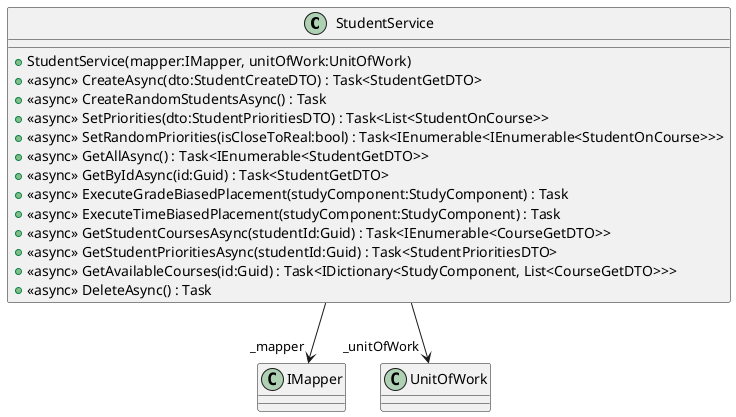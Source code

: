 @startuml
class StudentService {
    + StudentService(mapper:IMapper, unitOfWork:UnitOfWork)
    + <<async>> CreateAsync(dto:StudentCreateDTO) : Task<StudentGetDTO>
    + <<async>> CreateRandomStudentsAsync() : Task
    + <<async>> SetPriorities(dto:StudentPrioritiesDTO) : Task<List<StudentOnCourse>>
    + <<async>> SetRandomPriorities(isCloseToReal:bool) : Task<IEnumerable<IEnumerable<StudentOnCourse>>>
    + <<async>> GetAllAsync() : Task<IEnumerable<StudentGetDTO>>
    + <<async>> GetByIdAsync(id:Guid) : Task<StudentGetDTO>
    + <<async>> ExecuteGradeBiasedPlacement(studyComponent:StudyComponent) : Task
    + <<async>> ExecuteTimeBiasedPlacement(studyComponent:StudyComponent) : Task
    + <<async>> GetStudentCoursesAsync(studentId:Guid) : Task<IEnumerable<CourseGetDTO>>
    + <<async>> GetStudentPrioritiesAsync(studentId:Guid) : Task<StudentPrioritiesDTO>
    + <<async>> GetAvailableCourses(id:Guid) : Task<IDictionary<StudyComponent, List<CourseGetDTO>>>
    + <<async>> DeleteAsync() : Task
}
StudentService --> "_mapper" IMapper
StudentService --> "_unitOfWork" UnitOfWork
@enduml
